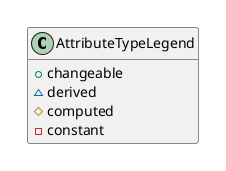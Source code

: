 @startuml
hide empty members
<style>
root {
  Margin 20
}
</style>

class AttributeTypeLegend {
  +changeable
  ~derived
  #computed
  -constant
}

@enduml